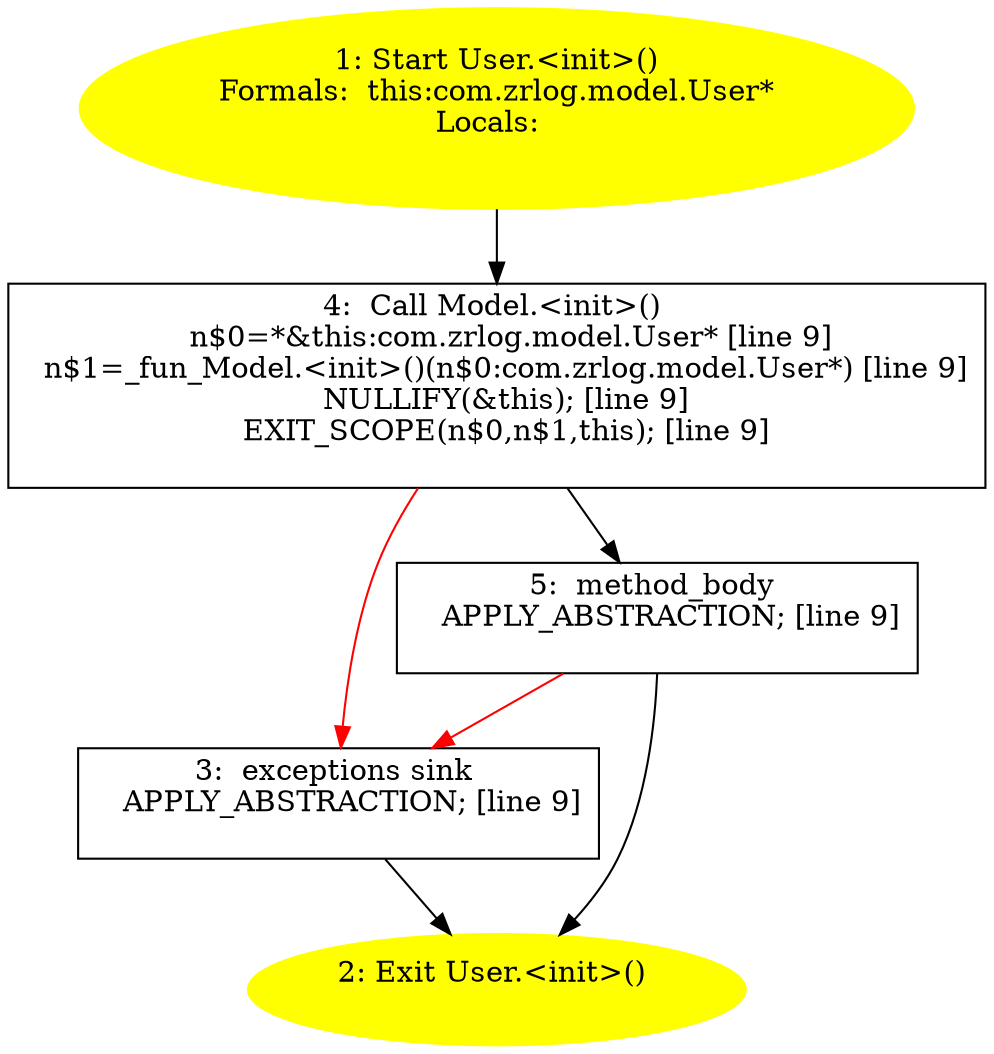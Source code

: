 /* @generated */
digraph cfg {
"com.zrlog.model.User.<init>().846940901f6a4cd866093d1b2d822fd0_1" [label="1: Start User.<init>()\nFormals:  this:com.zrlog.model.User*\nLocals:  \n  " color=yellow style=filled]
	

	 "com.zrlog.model.User.<init>().846940901f6a4cd866093d1b2d822fd0_1" -> "com.zrlog.model.User.<init>().846940901f6a4cd866093d1b2d822fd0_4" ;
"com.zrlog.model.User.<init>().846940901f6a4cd866093d1b2d822fd0_2" [label="2: Exit User.<init>() \n  " color=yellow style=filled]
	

"com.zrlog.model.User.<init>().846940901f6a4cd866093d1b2d822fd0_3" [label="3:  exceptions sink \n   APPLY_ABSTRACTION; [line 9]\n " shape="box"]
	

	 "com.zrlog.model.User.<init>().846940901f6a4cd866093d1b2d822fd0_3" -> "com.zrlog.model.User.<init>().846940901f6a4cd866093d1b2d822fd0_2" ;
"com.zrlog.model.User.<init>().846940901f6a4cd866093d1b2d822fd0_4" [label="4:  Call Model.<init>() \n   n$0=*&this:com.zrlog.model.User* [line 9]\n  n$1=_fun_Model.<init>()(n$0:com.zrlog.model.User*) [line 9]\n  NULLIFY(&this); [line 9]\n  EXIT_SCOPE(n$0,n$1,this); [line 9]\n " shape="box"]
	

	 "com.zrlog.model.User.<init>().846940901f6a4cd866093d1b2d822fd0_4" -> "com.zrlog.model.User.<init>().846940901f6a4cd866093d1b2d822fd0_5" ;
	 "com.zrlog.model.User.<init>().846940901f6a4cd866093d1b2d822fd0_4" -> "com.zrlog.model.User.<init>().846940901f6a4cd866093d1b2d822fd0_3" [color="red" ];
"com.zrlog.model.User.<init>().846940901f6a4cd866093d1b2d822fd0_5" [label="5:  method_body \n   APPLY_ABSTRACTION; [line 9]\n " shape="box"]
	

	 "com.zrlog.model.User.<init>().846940901f6a4cd866093d1b2d822fd0_5" -> "com.zrlog.model.User.<init>().846940901f6a4cd866093d1b2d822fd0_2" ;
	 "com.zrlog.model.User.<init>().846940901f6a4cd866093d1b2d822fd0_5" -> "com.zrlog.model.User.<init>().846940901f6a4cd866093d1b2d822fd0_3" [color="red" ];
}
